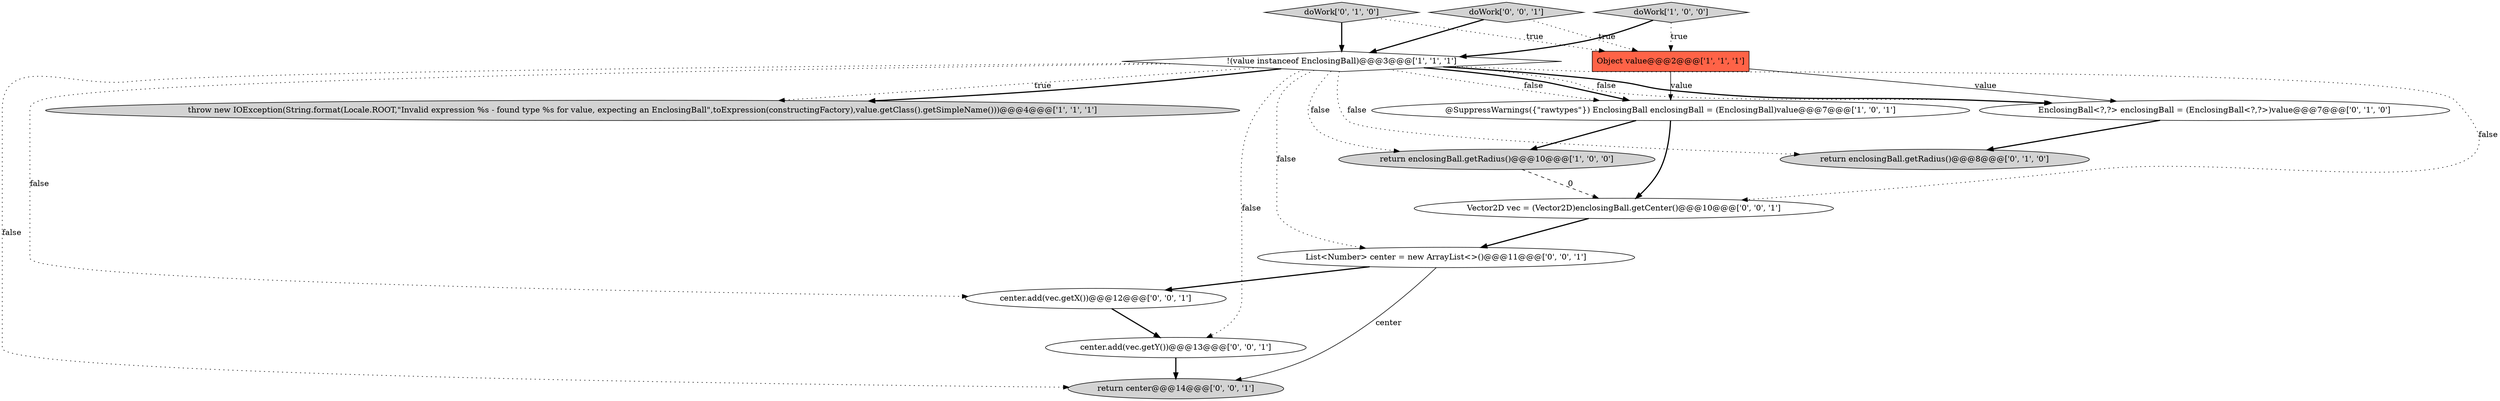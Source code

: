 digraph {
9 [style = filled, label = "doWork['0', '0', '1']", fillcolor = lightgray, shape = diamond image = "AAA0AAABBB3BBB"];
6 [style = filled, label = "return enclosingBall.getRadius()@@@8@@@['0', '1', '0']", fillcolor = lightgray, shape = ellipse image = "AAA0AAABBB2BBB"];
3 [style = filled, label = "Object value@@@2@@@['1', '1', '1']", fillcolor = tomato, shape = box image = "AAA0AAABBB1BBB"];
4 [style = filled, label = "throw new IOException(String.format(Locale.ROOT,\"Invalid expression %s - found type %s for value, expecting an EnclosingBall\",toExpression(constructingFactory),value.getClass().getSimpleName()))@@@4@@@['1', '1', '1']", fillcolor = lightgray, shape = ellipse image = "AAA0AAABBB1BBB"];
7 [style = filled, label = "doWork['0', '1', '0']", fillcolor = lightgray, shape = diamond image = "AAA0AAABBB2BBB"];
12 [style = filled, label = "return center@@@14@@@['0', '0', '1']", fillcolor = lightgray, shape = ellipse image = "AAA0AAABBB3BBB"];
11 [style = filled, label = "center.add(vec.getY())@@@13@@@['0', '0', '1']", fillcolor = white, shape = ellipse image = "AAA0AAABBB3BBB"];
8 [style = filled, label = "EnclosingBall<?,?> enclosingBall = (EnclosingBall<?,?>)value@@@7@@@['0', '1', '0']", fillcolor = white, shape = ellipse image = "AAA0AAABBB2BBB"];
10 [style = filled, label = "Vector2D vec = (Vector2D)enclosingBall.getCenter()@@@10@@@['0', '0', '1']", fillcolor = white, shape = ellipse image = "AAA0AAABBB3BBB"];
5 [style = filled, label = "!(value instanceof EnclosingBall)@@@3@@@['1', '1', '1']", fillcolor = white, shape = diamond image = "AAA0AAABBB1BBB"];
13 [style = filled, label = "List<Number> center = new ArrayList<>()@@@11@@@['0', '0', '1']", fillcolor = white, shape = ellipse image = "AAA0AAABBB3BBB"];
14 [style = filled, label = "center.add(vec.getX())@@@12@@@['0', '0', '1']", fillcolor = white, shape = ellipse image = "AAA0AAABBB3BBB"];
1 [style = filled, label = "return enclosingBall.getRadius()@@@10@@@['1', '0', '0']", fillcolor = lightgray, shape = ellipse image = "AAA0AAABBB1BBB"];
0 [style = filled, label = "doWork['1', '0', '0']", fillcolor = lightgray, shape = diamond image = "AAA0AAABBB1BBB"];
2 [style = filled, label = "@SuppressWarnings({\"rawtypes\"}) EnclosingBall enclosingBall = (EnclosingBall)value@@@7@@@['1', '0', '1']", fillcolor = white, shape = ellipse image = "AAA0AAABBB1BBB"];
5->8 [style = bold, label=""];
5->12 [style = dotted, label="false"];
3->2 [style = solid, label="value"];
2->1 [style = bold, label=""];
3->8 [style = solid, label="value"];
5->11 [style = dotted, label="false"];
5->10 [style = dotted, label="false"];
8->6 [style = bold, label=""];
11->12 [style = bold, label=""];
1->10 [style = dashed, label="0"];
2->10 [style = bold, label=""];
5->1 [style = dotted, label="false"];
5->4 [style = dotted, label="true"];
5->14 [style = dotted, label="false"];
5->2 [style = dotted, label="false"];
5->2 [style = bold, label=""];
7->5 [style = bold, label=""];
13->12 [style = solid, label="center"];
5->13 [style = dotted, label="false"];
10->13 [style = bold, label=""];
5->6 [style = dotted, label="false"];
7->3 [style = dotted, label="true"];
5->4 [style = bold, label=""];
9->5 [style = bold, label=""];
0->3 [style = dotted, label="true"];
5->8 [style = dotted, label="false"];
14->11 [style = bold, label=""];
13->14 [style = bold, label=""];
9->3 [style = dotted, label="true"];
0->5 [style = bold, label=""];
}
